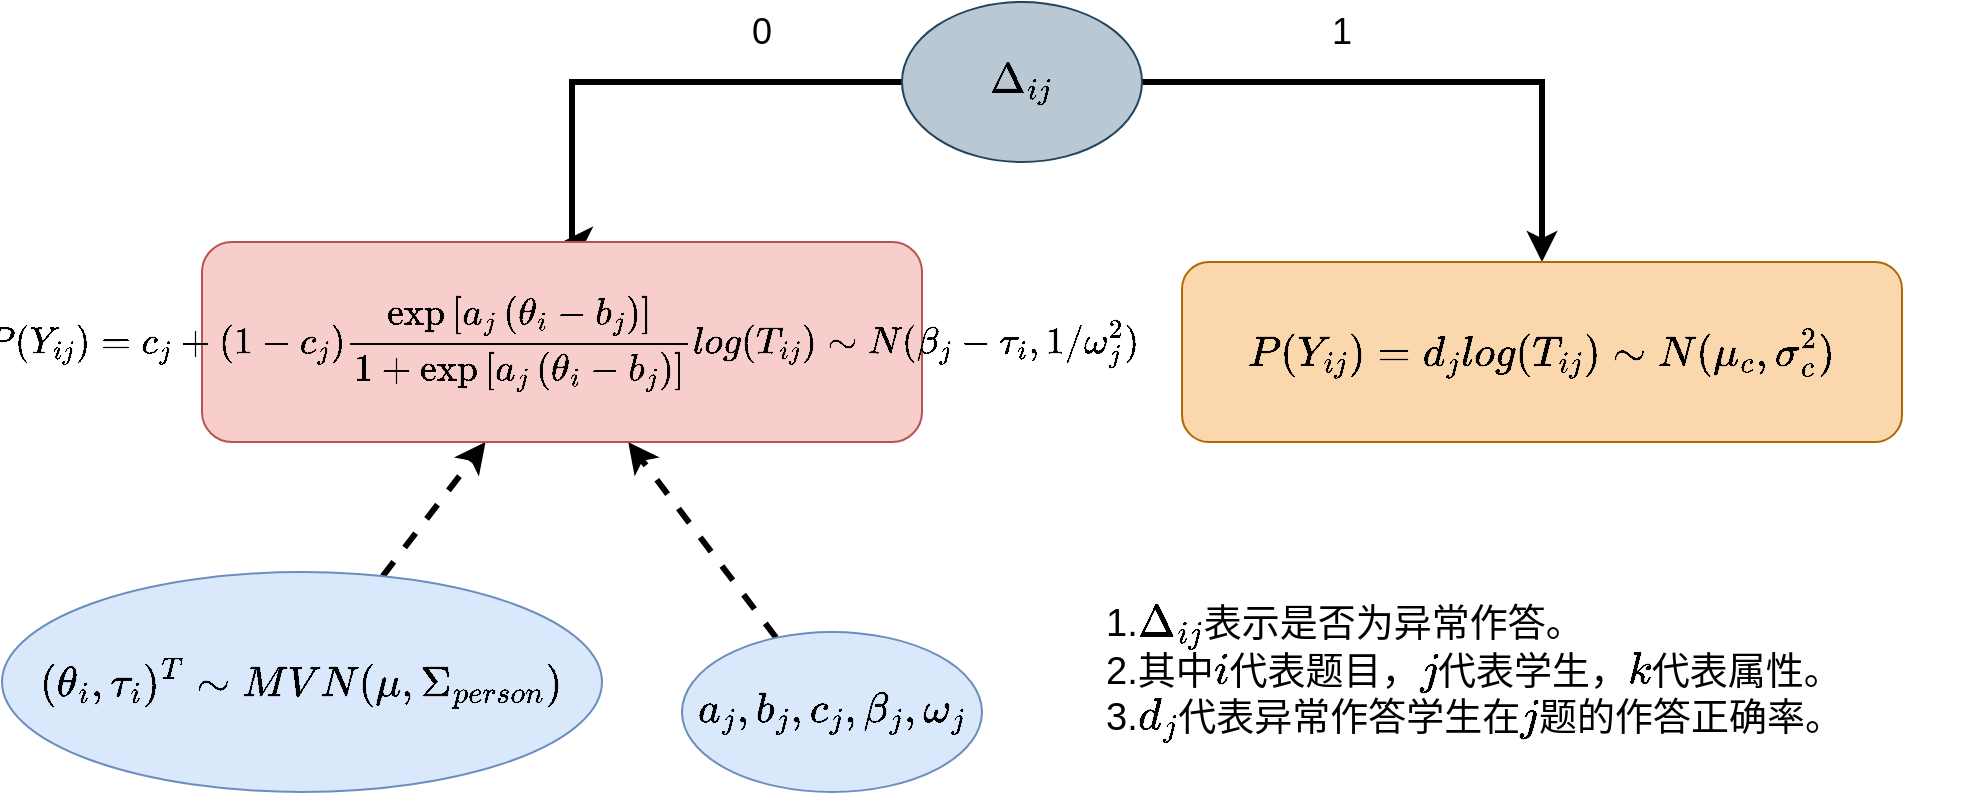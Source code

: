 <mxfile version="15.8.3" type="github" pages="5">
  <diagram id="LJy_pu7A4I2uJail81RI" name="two_stage">
    <mxGraphModel dx="1865" dy="547" grid="1" gridSize="10" guides="1" tooltips="1" connect="1" arrows="1" fold="1" page="1" pageScale="1" pageWidth="827" pageHeight="1169" math="1" shadow="0">
      <root>
        <mxCell id="8GwmJ0QFt16qu3Kt8CSN-0" />
        <mxCell id="8GwmJ0QFt16qu3Kt8CSN-1" parent="8GwmJ0QFt16qu3Kt8CSN-0" />
        <mxCell id="txwfmcT87UCatnFiz1Qt-0" value="" style="edgeStyle=orthogonalEdgeStyle;rounded=0;orthogonalLoop=1;jettySize=auto;html=1;entryX=0.5;entryY=0;entryDx=0;entryDy=0;fontSize=18;strokeWidth=3;" parent="8GwmJ0QFt16qu3Kt8CSN-1" source="txwfmcT87UCatnFiz1Qt-2" target="txwfmcT87UCatnFiz1Qt-11" edge="1">
          <mxGeometry relative="1" as="geometry">
            <mxPoint x="620" y="170" as="targetPoint" />
          </mxGeometry>
        </mxCell>
        <mxCell id="txwfmcT87UCatnFiz1Qt-1" style="edgeStyle=orthogonalEdgeStyle;rounded=0;orthogonalLoop=1;jettySize=auto;html=1;entryX=0.5;entryY=0;entryDx=0;entryDy=0;fontSize=18;strokeWidth=3;" parent="8GwmJ0QFt16qu3Kt8CSN-1" source="txwfmcT87UCatnFiz1Qt-2" target="txwfmcT87UCatnFiz1Qt-10" edge="1">
          <mxGeometry relative="1" as="geometry">
            <Array as="points">
              <mxPoint x="175" y="90" />
            </Array>
          </mxGeometry>
        </mxCell>
        <mxCell id="txwfmcT87UCatnFiz1Qt-2" value="$$\Delta_{ij}$$" style="ellipse;whiteSpace=wrap;html=1;fillColor=#bac8d3;strokeColor=#23445d;fontSize=18;" parent="8GwmJ0QFt16qu3Kt8CSN-1" vertex="1">
          <mxGeometry x="340" y="50" width="120" height="80" as="geometry" />
        </mxCell>
        <mxCell id="txwfmcT87UCatnFiz1Qt-3" style="rounded=0;orthogonalLoop=1;jettySize=auto;html=1;dashed=1;fontSize=18;strokeWidth=3;" parent="8GwmJ0QFt16qu3Kt8CSN-1" source="txwfmcT87UCatnFiz1Qt-4" target="txwfmcT87UCatnFiz1Qt-10" edge="1">
          <mxGeometry relative="1" as="geometry">
            <mxPoint x="143.211" y="397.807" as="targetPoint" />
          </mxGeometry>
        </mxCell>
        <mxCell id="txwfmcT87UCatnFiz1Qt-4" value="$$&lt;br&gt;(\theta_i,\tau_i)^T \sim MVN(\mu,\Sigma_{person})&lt;br style=&quot;font-size: 18px&quot;&gt;$$" style="ellipse;whiteSpace=wrap;html=1;fillColor=#dae8fc;strokeColor=#6c8ebf;fontSize=18;" parent="8GwmJ0QFt16qu3Kt8CSN-1" vertex="1">
          <mxGeometry x="-110" y="335" width="300" height="110" as="geometry" />
        </mxCell>
        <mxCell id="txwfmcT87UCatnFiz1Qt-5" style="edgeStyle=none;rounded=0;orthogonalLoop=1;jettySize=auto;html=1;dashed=1;entryX=0.592;entryY=1;entryDx=0;entryDy=0;entryPerimeter=0;fontSize=18;strokeWidth=3;" parent="8GwmJ0QFt16qu3Kt8CSN-1" source="txwfmcT87UCatnFiz1Qt-7" target="txwfmcT87UCatnFiz1Qt-10" edge="1">
          <mxGeometry relative="1" as="geometry">
            <mxPoint x="199.376" y="397.353" as="targetPoint" />
          </mxGeometry>
        </mxCell>
        <mxCell id="txwfmcT87UCatnFiz1Qt-7" value="$$a_j,b_j,c_j,\beta_j,\omega_j$$" style="ellipse;whiteSpace=wrap;html=1;fillColor=#dae8fc;strokeColor=#6c8ebf;fontSize=18;" parent="8GwmJ0QFt16qu3Kt8CSN-1" vertex="1">
          <mxGeometry x="230" y="365" width="150" height="80" as="geometry" />
        </mxCell>
        <mxCell id="txwfmcT87UCatnFiz1Qt-8" value="&lt;font style=&quot;font-size: 18px;&quot;&gt;1&lt;/font&gt;" style="text;html=1;strokeColor=none;fillColor=none;align=center;verticalAlign=middle;whiteSpace=wrap;rounded=0;strokeWidth=0;fontSize=18;" parent="8GwmJ0QFt16qu3Kt8CSN-1" vertex="1">
          <mxGeometry x="530" y="50" width="60" height="30" as="geometry" />
        </mxCell>
        <mxCell id="txwfmcT87UCatnFiz1Qt-9" value="&lt;font style=&quot;font-size: 18px;&quot;&gt;0&lt;/font&gt;" style="text;html=1;strokeColor=none;fillColor=none;align=center;verticalAlign=middle;whiteSpace=wrap;rounded=0;fontSize=18;" parent="8GwmJ0QFt16qu3Kt8CSN-1" vertex="1">
          <mxGeometry x="240" y="50" width="60" height="30" as="geometry" />
        </mxCell>
        <mxCell id="txwfmcT87UCatnFiz1Qt-10" value="$$P(Y_{ij})=c_{j}+\left(1-c_{j}\right) \frac{\exp \left[a_{j}\left(\theta_{i}-b_{j}\right)\right]}{1+\exp \left[a_{j}\left(\theta_{i}-b_{j}\right)\right]}&lt;br style=&quot;font-size: 16px;&quot;&gt;\\&lt;br style=&quot;font-size: 16px;&quot;&gt;log(T_{ij})\sim N(\beta_j-\tau_i,1/\omega_j^2)&lt;br style=&quot;font-size: 16px;&quot;&gt;$$" style="rounded=1;whiteSpace=wrap;html=1;fillColor=#f8cecc;strokeColor=#b85450;fontSize=16;" parent="8GwmJ0QFt16qu3Kt8CSN-1" vertex="1">
          <mxGeometry x="-10" y="170" width="360" height="100" as="geometry" />
        </mxCell>
        <mxCell id="txwfmcT87UCatnFiz1Qt-11" value="$$P(Y_{ij})=d_j&lt;br style=&quot;font-size: 18px&quot;&gt;\\&lt;br style=&quot;font-size: 18px&quot;&gt;log(T_{ij})\sim N(\mu_c,\sigma_c^2)&lt;br style=&quot;font-size: 18px&quot;&gt;$$" style="rounded=1;whiteSpace=wrap;html=1;fillColor=#fad7ac;strokeColor=#b46504;fontSize=18;" parent="8GwmJ0QFt16qu3Kt8CSN-1" vertex="1">
          <mxGeometry x="480" y="180" width="360" height="90" as="geometry" />
        </mxCell>
        <mxCell id="txwfmcT87UCatnFiz1Qt-12" value="1.\(\Delta_{ij}\)表示是否为异常作答。&lt;br style=&quot;font-size: 19px&quot;&gt;2.其中\(i\)代表题目，\(j\)代表学生，\(k\)代表属性。&lt;br&gt;&lt;font style=&quot;font-size: 19px&quot;&gt;3.\(d_j\)代表异常作答学生在\(j\)题的作答正确率。&lt;/font&gt;" style="text;html=1;align=left;verticalAlign=middle;resizable=0;points=[];autosize=1;strokeColor=none;fillColor=none;fontSize=19;" parent="8GwmJ0QFt16qu3Kt8CSN-1" vertex="1">
          <mxGeometry x="440" y="350" width="440" height="70" as="geometry" />
        </mxCell>
      </root>
    </mxGraphModel>
  </diagram>
  <diagram id="B8IyKvxjue6BVCUxql87" name="CDMs">
    <mxGraphModel dx="1422" dy="706" grid="1" gridSize="10" guides="1" tooltips="1" connect="1" arrows="1" fold="1" page="1" pageScale="1" pageWidth="827" pageHeight="1169" math="1" shadow="0">
      <root>
        <mxCell id="0" />
        <mxCell id="1" parent="0" />
        <mxCell id="0bdPtCRiRYGDzQt_RmV7-4" value="" style="edgeStyle=orthogonalEdgeStyle;rounded=0;orthogonalLoop=1;jettySize=auto;html=1;entryX=0.5;entryY=0;entryDx=0;entryDy=0;fontSize=18;strokeWidth=3;" parent="1" source="0bdPtCRiRYGDzQt_RmV7-2" target="0bdPtCRiRYGDzQt_RmV7-24" edge="1">
          <mxGeometry relative="1" as="geometry">
            <mxPoint x="620" y="170" as="targetPoint" />
          </mxGeometry>
        </mxCell>
        <mxCell id="0bdPtCRiRYGDzQt_RmV7-23" style="edgeStyle=orthogonalEdgeStyle;rounded=0;orthogonalLoop=1;jettySize=auto;html=1;entryX=0.5;entryY=0;entryDx=0;entryDy=0;fontSize=18;strokeWidth=3;" parent="1" source="0bdPtCRiRYGDzQt_RmV7-2" target="0bdPtCRiRYGDzQt_RmV7-17" edge="1">
          <mxGeometry relative="1" as="geometry" />
        </mxCell>
        <mxCell id="0bdPtCRiRYGDzQt_RmV7-2" value="$$\Delta_{ij}$$" style="ellipse;whiteSpace=wrap;html=1;fillColor=#bac8d3;strokeColor=#23445d;fontSize=18;" parent="1" vertex="1">
          <mxGeometry x="340" y="50" width="120" height="80" as="geometry" />
        </mxCell>
        <mxCell id="0bdPtCRiRYGDzQt_RmV7-10" style="rounded=0;orthogonalLoop=1;jettySize=auto;html=1;dashed=1;fontSize=18;strokeWidth=3;" parent="1" source="0bdPtCRiRYGDzQt_RmV7-8" target="0bdPtCRiRYGDzQt_RmV7-17" edge="1">
          <mxGeometry relative="1" as="geometry">
            <mxPoint x="143.211" y="397.807" as="targetPoint" />
          </mxGeometry>
        </mxCell>
        <mxCell id="0bdPtCRiRYGDzQt_RmV7-8" value="$$&lt;br style=&quot;font-size: 18px&quot;&gt;\alpha_{i},\tau_i&amp;nbsp;&lt;br style=&quot;font-size: 18px&quot;&gt;$$" style="ellipse;whiteSpace=wrap;html=1;fillColor=#dae8fc;strokeColor=#6c8ebf;fontSize=18;" parent="1" vertex="1">
          <mxGeometry x="40" y="350" width="150" height="80" as="geometry" />
        </mxCell>
        <mxCell id="0bdPtCRiRYGDzQt_RmV7-12" style="edgeStyle=none;rounded=0;orthogonalLoop=1;jettySize=auto;html=1;dashed=1;entryX=0.592;entryY=1;entryDx=0;entryDy=0;entryPerimeter=0;fontSize=18;strokeWidth=3;" parent="1" source="0bdPtCRiRYGDzQt_RmV7-11" target="0bdPtCRiRYGDzQt_RmV7-17" edge="1">
          <mxGeometry relative="1" as="geometry">
            <mxPoint x="199.376" y="397.353" as="targetPoint" />
          </mxGeometry>
        </mxCell>
        <mxCell id="0bdPtCRiRYGDzQt_RmV7-27" style="rounded=0;orthogonalLoop=1;jettySize=auto;html=1;exitX=1;exitY=0;exitDx=0;exitDy=0;entryX=0.363;entryY=1.002;entryDx=0;entryDy=0;entryPerimeter=0;fontSize=18;dashed=1;strokeWidth=3;" parent="1" source="0bdPtCRiRYGDzQt_RmV7-11" target="0bdPtCRiRYGDzQt_RmV7-24" edge="1">
          <mxGeometry relative="1" as="geometry" />
        </mxCell>
        <mxCell id="0bdPtCRiRYGDzQt_RmV7-11" value="$$\gamma_j,\beta_j,\omega_j,q_j$$" style="ellipse;whiteSpace=wrap;html=1;fillColor=#dae8fc;strokeColor=#6c8ebf;fontSize=18;" parent="1" vertex="1">
          <mxGeometry x="310" y="350" width="150" height="80" as="geometry" />
        </mxCell>
        <mxCell id="0bdPtCRiRYGDzQt_RmV7-13" value="&lt;font style=&quot;font-size: 18px;&quot;&gt;1&lt;/font&gt;" style="text;html=1;strokeColor=none;fillColor=none;align=center;verticalAlign=middle;whiteSpace=wrap;rounded=0;strokeWidth=0;fontSize=18;" parent="1" vertex="1">
          <mxGeometry x="530" y="60" width="60" height="30" as="geometry" />
        </mxCell>
        <mxCell id="0bdPtCRiRYGDzQt_RmV7-14" value="&lt;font style=&quot;font-size: 18px;&quot;&gt;0&lt;/font&gt;" style="text;html=1;strokeColor=none;fillColor=none;align=center;verticalAlign=middle;whiteSpace=wrap;rounded=0;fontSize=18;" parent="1" vertex="1">
          <mxGeometry x="230" y="60" width="60" height="30" as="geometry" />
        </mxCell>
        <mxCell id="0bdPtCRiRYGDzQt_RmV7-17" value="$$P(Y_{ij})=f(\alpha_{i1},...,\alpha_{ik},q_j&lt;br style=&quot;font-size: 18px&quot;&gt;,\gamma_j)&lt;br style=&quot;font-size: 18px&quot;&gt;\\&lt;br style=&quot;font-size: 18px&quot;&gt;log(T_{ij})\sim N(\beta_j-\tau_i,1/\omega_j^2)&lt;br style=&quot;font-size: 18px&quot;&gt;$$" style="rounded=1;whiteSpace=wrap;html=1;fillColor=#f8cecc;strokeColor=#b85450;fontSize=18;" parent="1" vertex="1">
          <mxGeometry x="30" y="180" width="300" height="90" as="geometry" />
        </mxCell>
        <mxCell id="0bdPtCRiRYGDzQt_RmV7-24" value="$$P(Y_{ij})=f(\alpha_{i1}=0,...,\alpha_{ik}=0&lt;br style=&quot;font-size: 18px&quot;&gt;,\gamma_j)&lt;br style=&quot;font-size: 18px&quot;&gt;\\&lt;br style=&quot;font-size: 18px&quot;&gt;log(T_{ij})\sim N(\mu_c,\sigma_c^2)&lt;br style=&quot;font-size: 18px&quot;&gt;$$" style="rounded=1;whiteSpace=wrap;html=1;fillColor=#fad7ac;strokeColor=#b46504;fontSize=18;" parent="1" vertex="1">
          <mxGeometry x="480" y="180" width="360" height="90" as="geometry" />
        </mxCell>
        <mxCell id="0bdPtCRiRYGDzQt_RmV7-29" value="1.\(\Delta_{ij}\)表示是否为异常作答。&lt;br style=&quot;font-size: 19px&quot;&gt;2.其中\(i\)代表题目，\(j\)代表学生，\(k\)代&lt;br style=&quot;font-size: 19px&quot;&gt;&amp;nbsp; &amp;nbsp;表属性,\(\gamma\)代表作答精度模型题目参数。&lt;br style=&quot;font-size: 19px&quot;&gt;3.\(f(·)\)可以视为任何一个认知诊断模型。&lt;br style=&quot;font-size: 19px&quot;&gt;&lt;div style=&quot;font-size: 19px&quot;&gt;&lt;span style=&quot;font-size: 19px&quot;&gt;4.异常作答学生的作答正确率与&lt;/span&gt;&lt;span style=&quot;font-size: 19px&quot;&gt;完全没有&lt;/span&gt;&lt;/div&gt;&lt;div style=&quot;font-size: 19px&quot;&gt;&lt;span style=&quot;font-size: 19px&quot;&gt;&amp;nbsp; &amp;nbsp;掌握任何属性的学生作答正确概率相同。&lt;/span&gt;&lt;/div&gt;" style="text;html=1;align=left;verticalAlign=middle;resizable=0;points=[];autosize=1;strokeColor=none;fillColor=none;fontSize=19;" parent="1" vertex="1">
          <mxGeometry x="530" y="320" width="430" height="140" as="geometry" />
        </mxCell>
      </root>
    </mxGraphModel>
  </diagram>
  <diagram id="FWkf_x42vwr2ZumTKuEZ" name="GMCDM">
    <mxGraphModel dx="2249" dy="706" grid="1" gridSize="10" guides="1" tooltips="1" connect="1" arrows="1" fold="1" page="1" pageScale="1" pageWidth="827" pageHeight="1169" math="1" shadow="0">
      <root>
        <mxCell id="JP-xn_oP1ovshD3rxm0G-0" />
        <mxCell id="JP-xn_oP1ovshD3rxm0G-1" parent="JP-xn_oP1ovshD3rxm0G-0" />
        <mxCell id="nQ0N6PzQBZnuPzoT9NxU-0" value="" style="edgeStyle=orthogonalEdgeStyle;rounded=0;orthogonalLoop=1;jettySize=auto;html=1;fontSize=18;strokeWidth=3;" parent="JP-xn_oP1ovshD3rxm0G-1" source="nQ0N6PzQBZnuPzoT9NxU-2" target="nQ0N6PzQBZnuPzoT9NxU-10" edge="1">
          <mxGeometry relative="1" as="geometry">
            <mxPoint x="620" y="170" as="targetPoint" />
            <Array as="points">
              <mxPoint x="210" y="90" />
            </Array>
          </mxGeometry>
        </mxCell>
        <mxCell id="nQ0N6PzQBZnuPzoT9NxU-1" style="edgeStyle=orthogonalEdgeStyle;rounded=0;orthogonalLoop=1;jettySize=auto;html=1;fontSize=18;strokeWidth=3;" parent="JP-xn_oP1ovshD3rxm0G-1" source="nQ0N6PzQBZnuPzoT9NxU-2" target="nQ0N6PzQBZnuPzoT9NxU-13" edge="1">
          <mxGeometry relative="1" as="geometry">
            <mxPoint x="180" y="200" as="targetPoint" />
          </mxGeometry>
        </mxCell>
        <mxCell id="nQ0N6PzQBZnuPzoT9NxU-2" value="&lt;span style=&quot;font-size: 19px&quot;&gt;\(\phi_j\)&lt;/span&gt;" style="ellipse;whiteSpace=wrap;html=1;fillColor=#bac8d3;strokeColor=#23445d;fontSize=18;" parent="JP-xn_oP1ovshD3rxm0G-1" vertex="1">
          <mxGeometry x="340" y="50" width="120" height="80" as="geometry" />
        </mxCell>
        <mxCell id="nQ0N6PzQBZnuPzoT9NxU-3" style="rounded=0;orthogonalLoop=1;jettySize=auto;html=1;dashed=1;fontSize=18;strokeWidth=3;" parent="JP-xn_oP1ovshD3rxm0G-1" source="nQ0N6PzQBZnuPzoT9NxU-4" target="nQ0N6PzQBZnuPzoT9NxU-10" edge="1">
          <mxGeometry relative="1" as="geometry">
            <mxPoint x="143.211" y="397.807" as="targetPoint" />
          </mxGeometry>
        </mxCell>
        <mxCell id="nQ0N6PzQBZnuPzoT9NxU-4" value="$$&lt;br style=&quot;font-size: 15px&quot;&gt;\begin{pmatrix}\theta_i \\ \tau_i \end{pmatrix}\sim MVN(\mu_{person},\Sigma_{person})&lt;br&gt;\\&lt;br&gt;logit(\alpha_{ik})=\lambda_{0k}+lambda_k \theta_i&lt;br style=&quot;font-size: 15px&quot;&gt;$$" style="ellipse;whiteSpace=wrap;html=1;fillColor=#dae8fc;strokeColor=#6c8ebf;fontSize=15;" parent="JP-xn_oP1ovshD3rxm0G-1" vertex="1">
          <mxGeometry x="-40" y="560" width="270" height="130" as="geometry" />
        </mxCell>
        <mxCell id="nQ0N6PzQBZnuPzoT9NxU-5" style="edgeStyle=none;rounded=0;orthogonalLoop=1;jettySize=auto;html=1;dashed=1;entryX=0.592;entryY=1;entryDx=0;entryDy=0;entryPerimeter=0;fontSize=18;strokeWidth=3;exitX=0.5;exitY=0;exitDx=0;exitDy=0;" parent="JP-xn_oP1ovshD3rxm0G-1" source="nQ0N6PzQBZnuPzoT9NxU-7" target="nQ0N6PzQBZnuPzoT9NxU-10" edge="1">
          <mxGeometry relative="1" as="geometry">
            <mxPoint x="199.376" y="397.353" as="targetPoint" />
          </mxGeometry>
        </mxCell>
        <mxCell id="nQ0N6PzQBZnuPzoT9NxU-7" value="$$(\xi_j,\delta_j,\beta_j) \sim MVN(\mu_{item},\Sigma_{item})&lt;br&gt;\\&lt;br&gt;q_j$$" style="ellipse;whiteSpace=wrap;html=1;fillColor=#dae8fc;strokeColor=#6c8ebf;fontSize=18;align=center;verticalAlign=bottom;" parent="JP-xn_oP1ovshD3rxm0G-1" vertex="1">
          <mxGeometry x="261.5" y="565" width="305" height="120" as="geometry" />
        </mxCell>
        <mxCell id="nQ0N6PzQBZnuPzoT9NxU-8" value="&lt;font style=&quot;font-size: 18px;&quot;&gt;1&lt;/font&gt;" style="text;html=1;strokeColor=none;fillColor=none;align=center;verticalAlign=middle;whiteSpace=wrap;rounded=0;strokeWidth=0;fontSize=18;" parent="JP-xn_oP1ovshD3rxm0G-1" vertex="1">
          <mxGeometry x="550" y="50" width="60" height="30" as="geometry" />
        </mxCell>
        <mxCell id="nQ0N6PzQBZnuPzoT9NxU-9" value="&lt;font style=&quot;font-size: 18px;&quot;&gt;0&lt;/font&gt;" style="text;html=1;strokeColor=none;fillColor=none;align=center;verticalAlign=middle;whiteSpace=wrap;rounded=0;fontSize=18;" parent="JP-xn_oP1ovshD3rxm0G-1" vertex="1">
          <mxGeometry x="384" y="230" width="60" height="30" as="geometry" />
        </mxCell>
        <mxCell id="nQ0N6PzQBZnuPzoT9NxU-10" value="$$P(Y_{ij})=f(\alpha_{i1},...,\alpha_{ik}&lt;br style=&quot;font-size: 18px&quot;&gt;,q_j,\xi_j,\delta_j)&lt;br style=&quot;font-size: 18px&quot;&gt;\\&lt;br style=&quot;font-size: 18px&quot;&gt;log(T_{ij})\sim N(\beta_j-\tau_i,1/\omega_j^2)&lt;br style=&quot;font-size: 18px&quot;&gt;$$" style="rounded=1;whiteSpace=wrap;html=1;fillColor=#f8cecc;strokeColor=#b85450;fontSize=18;" parent="JP-xn_oP1ovshD3rxm0G-1" vertex="1">
          <mxGeometry x="60" y="380" width="320" height="120" as="geometry" />
        </mxCell>
        <mxCell id="nQ0N6PzQBZnuPzoT9NxU-11" value="$$P(Y_{ij})=d_j&lt;br style=&quot;font-size: 18px&quot;&gt;\\&lt;br style=&quot;font-size: 18px&quot;&gt;log(T_{ij})\sim N(\mu_c,\sigma_c^2)&lt;br style=&quot;font-size: 18px&quot;&gt;$$" style="rounded=1;whiteSpace=wrap;html=1;fillColor=#fad7ac;strokeColor=#b46504;fontSize=18;" parent="JP-xn_oP1ovshD3rxm0G-1" vertex="1">
          <mxGeometry x="460" y="380" width="360" height="120" as="geometry" />
        </mxCell>
        <mxCell id="nQ0N6PzQBZnuPzoT9NxU-12" value="1.\(\Delta_{ij}\)表示是否为异常作答。\(\phi_j\)代表题目妥协状态。&lt;br style=&quot;font-size: 19px;&quot;&gt;2.其中\(i\)代表题目，\(j\)代表学生，\(k\)代表属性。&lt;br style=&quot;font-size: 19px;&quot;&gt;3.\(f(·)\)为重参数DINA模型。&lt;br style=&quot;font-size: 19px;&quot;&gt;&lt;div style=&quot;font-size: 19px;&quot;&gt;&lt;span style=&quot;font-size: 19px;&quot;&gt;4.\(d_j\)代表异常作答学生在\(j\)题的作答正确率。&lt;br style=&quot;font-size: 19px;&quot;&gt;&lt;/span&gt;&lt;/div&gt;" style="text;html=1;align=left;verticalAlign=middle;resizable=0;points=[];autosize=1;strokeColor=none;fillColor=none;fontSize=19;" parent="JP-xn_oP1ovshD3rxm0G-1" vertex="1">
          <mxGeometry x="590" y="530" width="570" height="100" as="geometry" />
        </mxCell>
        <mxCell id="nQ0N6PzQBZnuPzoT9NxU-14" style="edgeStyle=orthogonalEdgeStyle;rounded=0;orthogonalLoop=1;jettySize=auto;html=1;fontSize=19;entryX=0.75;entryY=0;entryDx=0;entryDy=0;strokeWidth=3;" parent="JP-xn_oP1ovshD3rxm0G-1" source="nQ0N6PzQBZnuPzoT9NxU-13" target="nQ0N6PzQBZnuPzoT9NxU-10" edge="1">
          <mxGeometry relative="1" as="geometry" />
        </mxCell>
        <mxCell id="nQ0N6PzQBZnuPzoT9NxU-15" style="edgeStyle=none;rounded=0;orthogonalLoop=1;jettySize=auto;html=1;fontSize=19;strokeWidth=3;" parent="JP-xn_oP1ovshD3rxm0G-1" source="nQ0N6PzQBZnuPzoT9NxU-13" target="nQ0N6PzQBZnuPzoT9NxU-11" edge="1">
          <mxGeometry relative="1" as="geometry">
            <mxPoint x="670" y="370" as="targetPoint" />
          </mxGeometry>
        </mxCell>
        <mxCell id="nQ0N6PzQBZnuPzoT9NxU-13" value="&lt;span style=&quot;font-size: 18px&quot;&gt;$$\Delta_{ij}$$&lt;/span&gt;" style="ellipse;whiteSpace=wrap;html=1;fontSize=19;align=center;fillColor=#bac8d3;strokeColor=#23445d;" parent="JP-xn_oP1ovshD3rxm0G-1" vertex="1">
          <mxGeometry x="580" y="220" width="120" height="80" as="geometry" />
        </mxCell>
        <mxCell id="nQ0N6PzQBZnuPzoT9NxU-18" value="&lt;font style=&quot;font-size: 18px;&quot;&gt;1&lt;/font&gt;" style="text;html=1;strokeColor=none;fillColor=none;align=center;verticalAlign=middle;whiteSpace=wrap;rounded=0;strokeWidth=0;fontSize=18;" parent="JP-xn_oP1ovshD3rxm0G-1" vertex="1">
          <mxGeometry x="600" y="320" width="60" height="30" as="geometry" />
        </mxCell>
        <mxCell id="nQ0N6PzQBZnuPzoT9NxU-20" value="&lt;font style=&quot;font-size: 18px;&quot;&gt;0&lt;/font&gt;" style="text;html=1;strokeColor=none;fillColor=none;align=center;verticalAlign=middle;whiteSpace=wrap;rounded=0;fontSize=18;" parent="JP-xn_oP1ovshD3rxm0G-1" vertex="1">
          <mxGeometry x="260" y="50" width="60" height="30" as="geometry" />
        </mxCell>
      </root>
    </mxGraphModel>
  </diagram>
  <diagram id="tQV3lz9dfutiKNVHAWYW" name="MMCDM">
    <mxGraphModel dx="1221" dy="578" grid="1" gridSize="10" guides="1" tooltips="1" connect="1" arrows="1" fold="1" page="1" pageScale="1" pageWidth="827" pageHeight="1169" math="1" shadow="0">
      <root>
        <mxCell id="SVkEslSBeD9RFSSFJrJI-0" />
        <mxCell id="SVkEslSBeD9RFSSFJrJI-1" parent="SVkEslSBeD9RFSSFJrJI-0" />
        <mxCell id="st3x6KQMPUKwyE40HJVv-1" style="rounded=0;orthogonalLoop=1;jettySize=auto;html=1;strokeWidth=3;edgeStyle=orthogonalEdgeStyle;fontStyle=1" parent="SVkEslSBeD9RFSSFJrJI-1" source="_eyZCndIuBNLTlNZf0W5-2" target="st3x6KQMPUKwyE40HJVv-0" edge="1">
          <mxGeometry relative="1" as="geometry" />
        </mxCell>
        <mxCell id="st3x6KQMPUKwyE40HJVv-3" style="edgeStyle=orthogonalEdgeStyle;rounded=0;orthogonalLoop=1;jettySize=auto;html=1;strokeWidth=3;fontStyle=1;entryX=0.5;entryY=0;entryDx=0;entryDy=0;" parent="SVkEslSBeD9RFSSFJrJI-1" source="_eyZCndIuBNLTlNZf0W5-2" target="st3x6KQMPUKwyE40HJVv-12" edge="1">
          <mxGeometry relative="1" as="geometry">
            <mxPoint x="940" y="150" as="targetPoint" />
          </mxGeometry>
        </mxCell>
        <mxCell id="_eyZCndIuBNLTlNZf0W5-2" value="&lt;span style=&quot;font-size: 19px&quot;&gt;\(\phi_j\)&lt;/span&gt;" style="ellipse;whiteSpace=wrap;html=1;fillColor=#bac8d3;strokeColor=#23445d;fontSize=18;fontStyle=1" parent="SVkEslSBeD9RFSSFJrJI-1" vertex="1">
          <mxGeometry x="534" y="50" width="120" height="80" as="geometry" />
        </mxCell>
        <mxCell id="l9nHGYAoljYETAKfmN97-19" style="edgeStyle=none;rounded=0;orthogonalLoop=1;jettySize=auto;html=1;entryX=0.368;entryY=1.026;entryDx=0;entryDy=0;entryPerimeter=0;fontSize=18;fontColor=#000000;strokeWidth=3;dashed=1;fontStyle=1" parent="SVkEslSBeD9RFSSFJrJI-1" source="_eyZCndIuBNLTlNZf0W5-4" target="l9nHGYAoljYETAKfmN97-5" edge="1">
          <mxGeometry relative="1" as="geometry" />
        </mxCell>
        <mxCell id="_eyZCndIuBNLTlNZf0W5-4" value="$$&lt;br style=&quot;font-size: 15px&quot;&gt;\begin{pmatrix}\theta_i \\ \tau_i \end{pmatrix}\sim MVN(\mu_{person},\Sigma_{person})&lt;br&gt;\\&lt;br&gt;logit(\alpha_{ik})=\lambda_{0k}+\lambda_k \theta_i&lt;br style=&quot;font-size: 15px&quot;&gt;$$" style="ellipse;whiteSpace=wrap;html=1;fillColor=#dae8fc;strokeColor=#6c8ebf;fontSize=15;fontStyle=1" parent="SVkEslSBeD9RFSSFJrJI-1" vertex="1">
          <mxGeometry x="134" y="830" width="280" height="130" as="geometry" />
        </mxCell>
        <mxCell id="l9nHGYAoljYETAKfmN97-20" style="edgeStyle=none;rounded=0;orthogonalLoop=1;jettySize=auto;html=1;dashed=1;fontSize=18;fontColor=#000000;strokeWidth=3;fontStyle=1" parent="SVkEslSBeD9RFSSFJrJI-1" source="_eyZCndIuBNLTlNZf0W5-6" target="l9nHGYAoljYETAKfmN97-22" edge="1">
          <mxGeometry relative="1" as="geometry">
            <mxPoint x="740" y="750" as="targetPoint" />
          </mxGeometry>
        </mxCell>
        <mxCell id="l9nHGYAoljYETAKfmN97-21" style="edgeStyle=none;rounded=0;orthogonalLoop=1;jettySize=auto;html=1;entryX=1;entryY=1;entryDx=0;entryDy=0;dashed=1;fontSize=18;fontColor=#000000;strokeWidth=3;fontStyle=1" parent="SVkEslSBeD9RFSSFJrJI-1" source="_eyZCndIuBNLTlNZf0W5-6" target="l9nHGYAoljYETAKfmN97-5" edge="1">
          <mxGeometry relative="1" as="geometry" />
        </mxCell>
        <mxCell id="_eyZCndIuBNLTlNZf0W5-6" value="$$(\xi_j,\delta_j,\beta_j) \sim MVN(\mu_{person&lt;br style=&quot;font-size: 17px&quot;&gt;},\Sigma_{item}),&lt;br style=&quot;font-size: 17px&quot;&gt;\\&lt;br style=&quot;font-size: 17px&quot;&gt;Q&lt;br&gt;$$" style="ellipse;whiteSpace=wrap;html=1;fillColor=#dae8fc;strokeColor=#6c8ebf;fontSize=17;align=center;verticalAlign=middle;fontStyle=1" parent="SVkEslSBeD9RFSSFJrJI-1" vertex="1">
          <mxGeometry x="460" y="850" width="318.5" height="132.5" as="geometry" />
        </mxCell>
        <mxCell id="_eyZCndIuBNLTlNZf0W5-7" value="&lt;font style=&quot;font-size: 18px;&quot;&gt;1&lt;/font&gt;" style="text;html=1;strokeColor=none;fillColor=none;align=center;verticalAlign=middle;whiteSpace=wrap;rounded=0;strokeWidth=0;fontSize=18;fontStyle=1" parent="SVkEslSBeD9RFSSFJrJI-1" vertex="1">
          <mxGeometry x="737.5" y="50" width="60" height="30" as="geometry" />
        </mxCell>
        <mxCell id="_eyZCndIuBNLTlNZf0W5-8" value="&lt;font style=&quot;font-size: 18px;&quot;&gt;0&lt;/font&gt;" style="text;html=1;strokeColor=none;fillColor=none;align=center;verticalAlign=middle;whiteSpace=wrap;rounded=0;fontSize=18;fontStyle=1" parent="SVkEslSBeD9RFSSFJrJI-1" vertex="1">
          <mxGeometry x="370" y="50" width="60" height="30" as="geometry" />
        </mxCell>
        <mxCell id="_eyZCndIuBNLTlNZf0W5-11" value="1.\(\Delta_{ij}\)表示是否快速猜测。\(\phi_j\)代表题目状态（是否泄露）。&lt;br style=&quot;font-size: 18px&quot;&gt;2.其中\(i\)代表题目，\(j\)代表学生，\(k\)代表属性。&lt;br style=&quot;font-size: 18px&quot;&gt;3.RA模型为重参数DINA模型。&lt;br style=&quot;font-size: 18px&quot;&gt;&lt;div style=&quot;font-size: 18px&quot;&gt;&lt;span style=&quot;font-size: 18px&quot;&gt;4.\(d_{j_g}\)、\(d_{j_c}\)分别&lt;/span&gt;&lt;span style=&quot;font-size: 18px&quot;&gt;代表快速猜测&lt;/span&gt;&lt;span style=&quot;font-size: 18px&quot;&gt;与题目预知在第\(j\)题上的正确率&lt;/span&gt;&lt;/div&gt;5.\(d_{j_g}\)和DINA模型中的猜测参数在数值上相等。&lt;br style=&quot;font-size: 18px&quot;&gt;&lt;div style=&quot;font-size: 18px&quot;&gt;&lt;span style=&quot;font-size: 18px&quot;&gt;6.\(\kappa_i\)代表学生\(i\)对于已泄露题目的知晓程度。&lt;/span&gt;&lt;/div&gt;&lt;div style=&quot;font-size: 18px&quot;&gt;&lt;br&gt;&lt;/div&gt;" style="text;html=1;align=left;verticalAlign=middle;resizable=0;points=[];autosize=1;strokeColor=none;fillColor=none;fontSize=18;fontStyle=1" parent="SVkEslSBeD9RFSSFJrJI-1" vertex="1">
          <mxGeometry x="900" y="770" width="620" height="160" as="geometry" />
        </mxCell>
        <mxCell id="1qLhiHOZXWEvyHyyPdub-1" style="edgeStyle=orthogonalEdgeStyle;rounded=0;orthogonalLoop=1;jettySize=auto;html=1;strokeWidth=3;entryX=0.5;entryY=0;entryDx=0;entryDy=0;" edge="1" parent="SVkEslSBeD9RFSSFJrJI-1" source="_eyZCndIuBNLTlNZf0W5-14" target="l9nHGYAoljYETAKfmN97-10">
          <mxGeometry relative="1" as="geometry" />
        </mxCell>
        <mxCell id="1qLhiHOZXWEvyHyyPdub-2" style="edgeStyle=orthogonalEdgeStyle;rounded=0;orthogonalLoop=1;jettySize=auto;html=1;strokeWidth=3;" edge="1" parent="SVkEslSBeD9RFSSFJrJI-1" source="_eyZCndIuBNLTlNZf0W5-14" target="l9nHGYAoljYETAKfmN97-11">
          <mxGeometry relative="1" as="geometry" />
        </mxCell>
        <mxCell id="_eyZCndIuBNLTlNZf0W5-14" value="&lt;span style=&quot;font-size: 18px&quot;&gt;$$\Delta_{ij}$$&lt;/span&gt;" style="ellipse;whiteSpace=wrap;html=1;fontSize=19;align=center;fillColor=#bac8d3;strokeColor=#23445d;fontStyle=1" parent="SVkEslSBeD9RFSSFJrJI-1" vertex="1">
          <mxGeometry x="740" y="255" width="120" height="80" as="geometry" />
        </mxCell>
        <mxCell id="st3x6KQMPUKwyE40HJVv-2" style="rounded=0;orthogonalLoop=1;jettySize=auto;html=1;strokeWidth=3;entryX=0.437;entryY=-0.013;entryDx=0;entryDy=0;entryPerimeter=0;fillColor=#ffcc99;strokeColor=#36393d;edgeStyle=orthogonalEdgeStyle;fontStyle=1" parent="SVkEslSBeD9RFSSFJrJI-1" source="st3x6KQMPUKwyE40HJVv-0" target="l9nHGYAoljYETAKfmN97-6" edge="1">
          <mxGeometry relative="1" as="geometry">
            <mxPoint x="164" y="340" as="targetPoint" />
          </mxGeometry>
        </mxCell>
        <mxCell id="st3x6KQMPUKwyE40HJVv-29" style="edgeStyle=orthogonalEdgeStyle;rounded=0;orthogonalLoop=1;jettySize=auto;html=1;fontSize=25;strokeColor=#000000;strokeWidth=3;entryX=0.5;entryY=0;entryDx=0;entryDy=0;fontStyle=1" parent="SVkEslSBeD9RFSSFJrJI-1" source="st3x6KQMPUKwyE40HJVv-0" target="l9nHGYAoljYETAKfmN97-8" edge="1">
          <mxGeometry relative="1" as="geometry">
            <mxPoint x="422.5" y="360" as="targetPoint" />
          </mxGeometry>
        </mxCell>
        <mxCell id="st3x6KQMPUKwyE40HJVv-0" value="&lt;span style=&quot;font-size: 18px&quot;&gt;$$\Delta_{ij}$$&lt;/span&gt;" style="ellipse;whiteSpace=wrap;html=1;fontSize=19;align=center;fillColor=#bac8d3;strokeColor=#23445d;fontStyle=1" parent="SVkEslSBeD9RFSSFJrJI-1" vertex="1">
          <mxGeometry x="210" y="215" width="120" height="80" as="geometry" />
        </mxCell>
        <mxCell id="st3x6KQMPUKwyE40HJVv-8" value="&lt;font style=&quot;font-size: 18px;&quot;&gt;0&lt;/font&gt;" style="text;html=1;strokeColor=none;fillColor=none;align=center;verticalAlign=middle;whiteSpace=wrap;rounded=0;fontSize=18;fontColor=#1A1A1A;fontStyle=1" parent="SVkEslSBeD9RFSSFJrJI-1" vertex="1">
          <mxGeometry x="827" y="150" width="60" height="30" as="geometry" />
        </mxCell>
        <mxCell id="st3x6KQMPUKwyE40HJVv-9" value="&lt;font style=&quot;font-size: 18px;&quot;&gt;0&lt;/font&gt;" style="text;html=1;strokeColor=none;fillColor=none;align=center;verticalAlign=middle;whiteSpace=wrap;rounded=0;fontSize=18;fontStyle=1" parent="SVkEslSBeD9RFSSFJrJI-1" vertex="1">
          <mxGeometry x="130" y="230" width="60" height="30" as="geometry" />
        </mxCell>
        <mxCell id="st3x6KQMPUKwyE40HJVv-10" value="&lt;font style=&quot;font-size: 18px&quot;&gt;1&lt;/font&gt;" style="text;html=1;strokeColor=none;fillColor=none;align=center;verticalAlign=middle;whiteSpace=wrap;rounded=0;fontSize=18;fontStyle=1" parent="SVkEslSBeD9RFSSFJrJI-1" vertex="1">
          <mxGeometry x="350" y="229" width="60" height="30" as="geometry" />
        </mxCell>
        <mxCell id="1qLhiHOZXWEvyHyyPdub-0" style="edgeStyle=orthogonalEdgeStyle;rounded=0;orthogonalLoop=1;jettySize=auto;html=1;strokeWidth=3;" edge="1" parent="SVkEslSBeD9RFSSFJrJI-1" source="st3x6KQMPUKwyE40HJVv-12" target="_eyZCndIuBNLTlNZf0W5-14">
          <mxGeometry relative="1" as="geometry" />
        </mxCell>
        <mxCell id="1qLhiHOZXWEvyHyyPdub-3" style="edgeStyle=orthogonalEdgeStyle;rounded=0;orthogonalLoop=1;jettySize=auto;html=1;strokeWidth=3;entryX=0.5;entryY=0;entryDx=0;entryDy=0;" edge="1" parent="SVkEslSBeD9RFSSFJrJI-1" source="st3x6KQMPUKwyE40HJVv-12" target="l9nHGYAoljYETAKfmN97-9">
          <mxGeometry relative="1" as="geometry" />
        </mxCell>
        <mxCell id="st3x6KQMPUKwyE40HJVv-12" value="&lt;font color=&quot;#000000&quot; style=&quot;font-size: 16px&quot;&gt;$$\kappa_{ij} \sim B(\upsilon_i)$$&lt;br style=&quot;font-size: 16px&quot;&gt;&lt;/font&gt;" style="ellipse;whiteSpace=wrap;html=1;fillColor=#bac8d3;strokeColor=#23445d;fontSize=16;align=center;verticalAlign=top;fontStyle=1" parent="SVkEslSBeD9RFSSFJrJI-1" vertex="1">
          <mxGeometry x="920" y="155" width="120" height="60" as="geometry" />
        </mxCell>
        <mxCell id="st3x6KQMPUKwyE40HJVv-17" value="1" style="text;html=1;strokeColor=none;fillColor=none;align=center;verticalAlign=middle;whiteSpace=wrap;rounded=0;strokeWidth=0;fontSize=18;fontStyle=1;fontColor=#1A1A1A;" parent="SVkEslSBeD9RFSSFJrJI-1" vertex="1">
          <mxGeometry x="870" y="265" width="60" height="30" as="geometry" />
        </mxCell>
        <mxCell id="st3x6KQMPUKwyE40HJVv-19" style="rounded=0;orthogonalLoop=1;jettySize=auto;html=1;strokeColor=#000000;strokeWidth=3;fontStyle=1;dashed=1;" parent="SVkEslSBeD9RFSSFJrJI-1" source="st3x6KQMPUKwyE40HJVv-18" target="st3x6KQMPUKwyE40HJVv-12" edge="1">
          <mxGeometry relative="1" as="geometry" />
        </mxCell>
        <mxCell id="st3x6KQMPUKwyE40HJVv-18" value="$$\upsilon_i&amp;nbsp;&lt;br style=&quot;font-size: 18px;&quot;&gt;$$" style="ellipse;whiteSpace=wrap;html=1;fillColor=#dae8fc;strokeColor=#6c8ebf;fontSize=18;fontStyle=1" parent="SVkEslSBeD9RFSSFJrJI-1" vertex="1">
          <mxGeometry x="1040" y="80" width="80" height="50" as="geometry" />
        </mxCell>
        <mxCell id="st3x6KQMPUKwyE40HJVv-20" value="0" style="text;html=1;strokeColor=#FFFFFF;fillColor=none;align=center;verticalAlign=middle;whiteSpace=wrap;rounded=0;strokeWidth=0;fontSize=18;fontStyle=1;fontColor=#1A1A1A;" parent="SVkEslSBeD9RFSSFJrJI-1" vertex="1">
          <mxGeometry x="654" y="260" width="60" height="30" as="geometry" />
        </mxCell>
        <mxCell id="l9nHGYAoljYETAKfmN97-0" style="edgeStyle=orthogonalEdgeStyle;rounded=0;orthogonalLoop=1;jettySize=auto;html=1;exitX=0.5;exitY=1;exitDx=0;exitDy=0;fontSize=18;fontColor=#000000;fontStyle=1" parent="SVkEslSBeD9RFSSFJrJI-1" edge="1">
          <mxGeometry relative="1" as="geometry">
            <mxPoint x="837.5" y="380" as="sourcePoint" />
            <mxPoint x="837.5" y="380" as="targetPoint" />
          </mxGeometry>
        </mxCell>
        <mxCell id="l9nHGYAoljYETAKfmN97-5" value="$$logit(Y_{ij})= \xi_j+\delta_j \eta_{ij}\\&lt;br&gt;\eta_{ij} = \prod_{k=1}^K  \alpha_{jk}^{q_{ik}}&lt;br style=&quot;font-size: 18px&quot;&gt;\\&lt;br style=&quot;font-size: 18px&quot;&gt;log(T_{ij})\sim N(\beta_j-\tau_i,1/\omega_j^2)&lt;br style=&quot;font-size: 18px&quot;&gt;$$" style="rounded=1;whiteSpace=wrap;html=1;fillColor=#ffe6cc;strokeColor=#d79b00;fontSize=18;fontStyle=1" parent="SVkEslSBeD9RFSSFJrJI-1" vertex="1">
          <mxGeometry x="160" y="585" width="320" height="150" as="geometry" />
        </mxCell>
        <mxCell id="l9nHGYAoljYETAKfmN97-14" style="rounded=0;orthogonalLoop=1;jettySize=auto;html=1;fontSize=18;fontColor=#000000;strokeWidth=3;fontStyle=1" parent="SVkEslSBeD9RFSSFJrJI-1" source="l9nHGYAoljYETAKfmN97-6" target="l9nHGYAoljYETAKfmN97-5" edge="1">
          <mxGeometry relative="1" as="geometry" />
        </mxCell>
        <mxCell id="l9nHGYAoljYETAKfmN97-6" value="解答行为" style="rounded=0;whiteSpace=wrap;html=1;fontSize=18;fillColor=#ffe6cc;strokeColor=#d79b00;fontStyle=1" parent="SVkEslSBeD9RFSSFJrJI-1" vertex="1">
          <mxGeometry x="80" y="370" width="120" height="60" as="geometry" />
        </mxCell>
        <mxCell id="l9nHGYAoljYETAKfmN97-7" value="$$&lt;br&gt;P(Y_{ij})=d_{j_g}&lt;br style=&quot;font-size: 18px&quot;&gt;\\&lt;br&gt;log(T_{ij} \sim N(\mu_c,\sigma_c^2)&lt;br style=&quot;font-size: 18px&quot;&gt;$$" style="rounded=1;whiteSpace=wrap;html=1;fillColor=#d5e8d4;strokeColor=#82b366;fontSize=18;fontStyle=1" parent="SVkEslSBeD9RFSSFJrJI-1" vertex="1">
          <mxGeometry x="675" y="595" width="185" height="70" as="geometry" />
        </mxCell>
        <mxCell id="l9nHGYAoljYETAKfmN97-16" style="rounded=0;orthogonalLoop=1;jettySize=auto;html=1;fontSize=18;fontColor=#000000;strokeWidth=3;fontStyle=1" parent="SVkEslSBeD9RFSSFJrJI-1" source="l9nHGYAoljYETAKfmN97-8" target="l9nHGYAoljYETAKfmN97-7" edge="1">
          <mxGeometry relative="1" as="geometry" />
        </mxCell>
        <mxCell id="l9nHGYAoljYETAKfmN97-8" value="快速猜测" style="rounded=0;whiteSpace=wrap;html=1;fontSize=18;fillColor=#d5e8d4;strokeColor=#82b366;fontStyle=1" parent="SVkEslSBeD9RFSSFJrJI-1" vertex="1">
          <mxGeometry x="340" y="370" width="120" height="60" as="geometry" />
        </mxCell>
        <mxCell id="l9nHGYAoljYETAKfmN97-18" style="edgeStyle=none;rounded=0;orthogonalLoop=1;jettySize=auto;html=1;entryX=0.5;entryY=0;entryDx=0;entryDy=0;fontSize=18;fontColor=#000000;strokeWidth=3;fontStyle=1" parent="SVkEslSBeD9RFSSFJrJI-1" source="l9nHGYAoljYETAKfmN97-9" target="l9nHGYAoljYETAKfmN97-12" edge="1">
          <mxGeometry relative="1" as="geometry" />
        </mxCell>
        <mxCell id="l9nHGYAoljYETAKfmN97-9" value="题目预知" style="rounded=0;whiteSpace=wrap;html=1;fontSize=18;fillColor=#d5e8d4;strokeColor=#82b366;fontStyle=1" parent="SVkEslSBeD9RFSSFJrJI-1" vertex="1">
          <mxGeometry x="1091.25" y="370" width="120" height="60" as="geometry" />
        </mxCell>
        <mxCell id="l9nHGYAoljYETAKfmN97-15" style="edgeStyle=none;rounded=0;orthogonalLoop=1;jettySize=auto;html=1;fontSize=18;fontColor=#000000;strokeWidth=3;fontStyle=1;entryX=0.626;entryY=-0.006;entryDx=0;entryDy=0;entryPerimeter=0;" parent="SVkEslSBeD9RFSSFJrJI-1" source="l9nHGYAoljYETAKfmN97-10" target="l9nHGYAoljYETAKfmN97-5" edge="1">
          <mxGeometry relative="1" as="geometry" />
        </mxCell>
        <mxCell id="l9nHGYAoljYETAKfmN97-10" value="解答行为" style="rounded=0;whiteSpace=wrap;html=1;fontSize=18;fillColor=#ffe6cc;strokeColor=#d79b00;fontStyle=1" parent="SVkEslSBeD9RFSSFJrJI-1" vertex="1">
          <mxGeometry x="600" y="370" width="120" height="60" as="geometry" />
        </mxCell>
        <mxCell id="l9nHGYAoljYETAKfmN97-17" style="edgeStyle=none;rounded=0;orthogonalLoop=1;jettySize=auto;html=1;entryX=0.75;entryY=0;entryDx=0;entryDy=0;fontSize=18;fontColor=#000000;strokeWidth=3;fontStyle=1" parent="SVkEslSBeD9RFSSFJrJI-1" source="l9nHGYAoljYETAKfmN97-11" target="l9nHGYAoljYETAKfmN97-7" edge="1">
          <mxGeometry relative="1" as="geometry" />
        </mxCell>
        <mxCell id="l9nHGYAoljYETAKfmN97-11" value="快速猜测" style="rounded=0;whiteSpace=wrap;html=1;fontSize=18;fillColor=#d5e8d4;strokeColor=#82b366;fontStyle=1" parent="SVkEslSBeD9RFSSFJrJI-1" vertex="1">
          <mxGeometry x="880" y="370" width="120" height="60" as="geometry" />
        </mxCell>
        <mxCell id="l9nHGYAoljYETAKfmN97-12" value="$$&lt;br&gt;P(Y_{ij})=d_{j_c}&lt;br style=&quot;font-size: 18px&quot;&gt;\\&lt;br&gt;log(T_{ij} \sim N(\mu_c,\sigma_c^2)&lt;br style=&quot;font-size: 18px&quot;&gt;$$" style="rounded=1;whiteSpace=wrap;html=1;fillColor=#d5e8d4;strokeColor=#82b366;fontSize=18;fontStyle=1" parent="SVkEslSBeD9RFSSFJrJI-1" vertex="1">
          <mxGeometry x="1050" y="595" width="202.5" height="80" as="geometry" />
        </mxCell>
        <mxCell id="l9nHGYAoljYETAKfmN97-25" style="edgeStyle=none;rounded=0;orthogonalLoop=1;jettySize=auto;html=1;dashed=1;fontSize=18;fontColor=#000000;strokeWidth=3;fontStyle=1" parent="SVkEslSBeD9RFSSFJrJI-1" source="l9nHGYAoljYETAKfmN97-22" target="l9nHGYAoljYETAKfmN97-7" edge="1">
          <mxGeometry relative="1" as="geometry" />
        </mxCell>
        <mxCell id="l9nHGYAoljYETAKfmN97-22" value="$$d_{j_g}=logit(\xi_j)$$" style="ellipse;whiteSpace=wrap;html=1;fontSize=18;fillColor=#dae8fc;verticalAlign=top;strokeColor=#6c8ebf;fontStyle=1" parent="SVkEslSBeD9RFSSFJrJI-1" vertex="1">
          <mxGeometry x="687.5" y="730" width="160" height="80" as="geometry" />
        </mxCell>
        <mxCell id="l9nHGYAoljYETAKfmN97-30" value="1" style="text;html=1;strokeColor=none;fillColor=none;align=center;verticalAlign=middle;whiteSpace=wrap;rounded=0;strokeWidth=0;fontSize=18;fontStyle=1;fontColor=#1A1A1A;" parent="SVkEslSBeD9RFSSFJrJI-1" vertex="1">
          <mxGeometry x="1070" y="155" width="60" height="30" as="geometry" />
        </mxCell>
        <mxCell id="l9nHGYAoljYETAKfmN97-32" style="rounded=0;orthogonalLoop=1;jettySize=auto;html=1;dashed=1;fontSize=18;fontColor=#1A1A1A;strokeColor=#82b366;strokeWidth=3;fillColor=#d5e8d4;" parent="SVkEslSBeD9RFSSFJrJI-1" source="l9nHGYAoljYETAKfmN97-31" edge="1">
          <mxGeometry relative="1" as="geometry">
            <mxPoint x="860" y="635" as="targetPoint" />
          </mxGeometry>
        </mxCell>
        <mxCell id="l9nHGYAoljYETAKfmN97-33" style="rounded=0;orthogonalLoop=1;jettySize=auto;html=1;dashed=1;fontSize=18;fontColor=#1A1A1A;strokeColor=#82b366;strokeWidth=3;fillColor=#d5e8d4;" parent="SVkEslSBeD9RFSSFJrJI-1" source="l9nHGYAoljYETAKfmN97-31" target="l9nHGYAoljYETAKfmN97-12" edge="1">
          <mxGeometry relative="1" as="geometry" />
        </mxCell>
        <mxCell id="l9nHGYAoljYETAKfmN97-31" value="RT分布相同" style="text;html=1;strokeColor=#82b366;fillColor=none;align=center;verticalAlign=middle;whiteSpace=wrap;rounded=0;fontSize=18;fontStyle=1" parent="SVkEslSBeD9RFSSFJrJI-1" vertex="1">
          <mxGeometry x="910" y="615" width="80" height="40" as="geometry" />
        </mxCell>
      </root>
    </mxGraphModel>
  </diagram>
  <diagram id="RF3AJ6Xfoz24Z_-B199E" name="Page-5">
    <mxGraphModel dx="1038" dy="491" grid="1" gridSize="10" guides="1" tooltips="1" connect="1" arrows="1" fold="1" page="1" pageScale="1" pageWidth="827" pageHeight="1169" math="0" shadow="0">
      <root>
        <mxCell id="wKqAh3b3vICO6l1XnLXj-0" />
        <mxCell id="wKqAh3b3vICO6l1XnLXj-1" parent="wKqAh3b3vICO6l1XnLXj-0" />
        <mxCell id="wKqAh3b3vICO6l1XnLXj-3" style="edgeStyle=orthogonalEdgeStyle;rounded=0;orthogonalLoop=1;jettySize=auto;html=1;fontSize=18;fontColor=#000000;fontStyle=1" parent="wKqAh3b3vICO6l1XnLXj-1" source="wKqAh3b3vICO6l1XnLXj-2" target="wKqAh3b3vICO6l1XnLXj-4" edge="1">
          <mxGeometry relative="1" as="geometry">
            <mxPoint x="190" y="330" as="targetPoint" />
            <mxPoint x="270" y="190" as="sourcePoint" />
          </mxGeometry>
        </mxCell>
        <mxCell id="wKqAh3b3vICO6l1XnLXj-5" style="edgeStyle=orthogonalEdgeStyle;rounded=0;orthogonalLoop=1;jettySize=auto;html=1;fontSize=18;fontColor=#000000;fontStyle=1" parent="wKqAh3b3vICO6l1XnLXj-1" source="wKqAh3b3vICO6l1XnLXj-2" target="wKqAh3b3vICO6l1XnLXj-6" edge="1">
          <mxGeometry relative="1" as="geometry">
            <mxPoint x="570" y="300" as="targetPoint" />
          </mxGeometry>
        </mxCell>
        <mxCell id="wKqAh3b3vICO6l1XnLXj-2" value="&lt;font style=&quot;font-size: 18px&quot; color=&quot;#000000&quot;&gt;题目是否泄露&lt;br&gt;（节点1）&lt;/font&gt;" style="ellipse;whiteSpace=wrap;html=1;fontColor=#FFB570;fontSize=18;fontStyle=1" parent="wKqAh3b3vICO6l1XnLXj-1" vertex="1">
          <mxGeometry x="320" y="150" width="160" height="80" as="geometry" />
        </mxCell>
        <mxCell id="wKqAh3b3vICO6l1XnLXj-7" style="edgeStyle=orthogonalEdgeStyle;rounded=0;orthogonalLoop=1;jettySize=auto;html=1;fontSize=18;fontColor=#000000;fontStyle=1" parent="wKqAh3b3vICO6l1XnLXj-1" source="wKqAh3b3vICO6l1XnLXj-4" target="wKqAh3b3vICO6l1XnLXj-8" edge="1">
          <mxGeometry relative="1" as="geometry">
            <mxPoint x="60" y="440" as="targetPoint" />
          </mxGeometry>
        </mxCell>
        <mxCell id="wKqAh3b3vICO6l1XnLXj-9" style="edgeStyle=orthogonalEdgeStyle;rounded=0;orthogonalLoop=1;jettySize=auto;html=1;fontSize=18;fontColor=#000000;fontStyle=1;entryX=0.5;entryY=0;entryDx=0;entryDy=0;" parent="wKqAh3b3vICO6l1XnLXj-1" source="wKqAh3b3vICO6l1XnLXj-4" target="wKqAh3b3vICO6l1XnLXj-20" edge="1">
          <mxGeometry relative="1" as="geometry">
            <mxPoint x="314" y="410" as="targetPoint" />
            <Array as="points">
              <mxPoint x="330" y="330" />
            </Array>
          </mxGeometry>
        </mxCell>
        <mxCell id="wKqAh3b3vICO6l1XnLXj-4" value="是否为快速猜测（节点2）" style="ellipse;whiteSpace=wrap;html=1;fontSize=18;fontColor=#000000;fontStyle=1" parent="wKqAh3b3vICO6l1XnLXj-1" vertex="1">
          <mxGeometry x="130" y="290" width="120" height="80" as="geometry" />
        </mxCell>
        <mxCell id="wKqAh3b3vICO6l1XnLXj-11" style="edgeStyle=orthogonalEdgeStyle;rounded=0;orthogonalLoop=1;jettySize=auto;html=1;fontSize=18;fontColor=#000000;fontStyle=1;entryX=0.5;entryY=0;entryDx=0;entryDy=0;" parent="wKqAh3b3vICO6l1XnLXj-1" source="wKqAh3b3vICO6l1XnLXj-6" target="wKqAh3b3vICO6l1XnLXj-14" edge="1">
          <mxGeometry relative="1" as="geometry">
            <mxPoint x="490" y="400" as="targetPoint" />
          </mxGeometry>
        </mxCell>
        <mxCell id="wKqAh3b3vICO6l1XnLXj-13" style="edgeStyle=orthogonalEdgeStyle;rounded=0;orthogonalLoop=1;jettySize=auto;html=1;fontSize=18;fontColor=#000000;fontStyle=1;entryX=0.5;entryY=0;entryDx=0;entryDy=0;" parent="wKqAh3b3vICO6l1XnLXj-1" source="wKqAh3b3vICO6l1XnLXj-6" target="wKqAh3b3vICO6l1XnLXj-18" edge="1">
          <mxGeometry relative="1" as="geometry">
            <mxPoint x="850" y="390" as="targetPoint" />
          </mxGeometry>
        </mxCell>
        <mxCell id="wKqAh3b3vICO6l1XnLXj-6" value="学生是否&lt;br&gt;获取题目&lt;br&gt;泄露信息&lt;br&gt;（节点3）" style="ellipse;whiteSpace=wrap;html=1;fontSize=18;fontColor=#000000;fontStyle=1" parent="wKqAh3b3vICO6l1XnLXj-1" vertex="1">
          <mxGeometry x="620" y="290" width="140" height="100" as="geometry" />
        </mxCell>
        <mxCell id="wKqAh3b3vICO6l1XnLXj-8" value="解题行为" style="ellipse;whiteSpace=wrap;html=1;fontSize=18;fontColor=#000000;fontStyle=1" parent="wKqAh3b3vICO6l1XnLXj-1" vertex="1">
          <mxGeometry y="400" width="120" height="80" as="geometry" />
        </mxCell>
        <mxCell id="wKqAh3b3vICO6l1XnLXj-12" value="解题行为" style="ellipse;whiteSpace=wrap;html=1;fontSize=18;fontColor=#000000;fontStyle=1" parent="wKqAh3b3vICO6l1XnLXj-1" vertex="1">
          <mxGeometry x="374" y="530" width="120" height="80" as="geometry" />
        </mxCell>
        <mxCell id="0P-qUHpmki78FuFSKIDN-0" style="edgeStyle=orthogonalEdgeStyle;rounded=0;orthogonalLoop=1;jettySize=auto;html=1;entryX=0.5;entryY=0;entryDx=0;entryDy=0;" edge="1" parent="wKqAh3b3vICO6l1XnLXj-1" source="wKqAh3b3vICO6l1XnLXj-14" target="wKqAh3b3vICO6l1XnLXj-12">
          <mxGeometry relative="1" as="geometry">
            <Array as="points">
              <mxPoint x="434" y="440" />
            </Array>
          </mxGeometry>
        </mxCell>
        <mxCell id="0P-qUHpmki78FuFSKIDN-1" style="edgeStyle=orthogonalEdgeStyle;rounded=0;orthogonalLoop=1;jettySize=auto;html=1;" edge="1" parent="wKqAh3b3vICO6l1XnLXj-1" source="wKqAh3b3vICO6l1XnLXj-14" target="wKqAh3b3vICO6l1XnLXj-16">
          <mxGeometry relative="1" as="geometry">
            <Array as="points">
              <mxPoint x="690" y="440" />
            </Array>
          </mxGeometry>
        </mxCell>
        <mxCell id="wKqAh3b3vICO6l1XnLXj-14" value="是否为快速猜测（节点4）" style="ellipse;whiteSpace=wrap;html=1;fontSize=18;fontColor=#000000;fontStyle=1" parent="wKqAh3b3vICO6l1XnLXj-1" vertex="1">
          <mxGeometry x="494" y="400" width="120" height="80" as="geometry" />
        </mxCell>
        <mxCell id="wKqAh3b3vICO6l1XnLXj-16" value="快速猜测" style="ellipse;whiteSpace=wrap;html=1;fontSize=18;fontColor=#000000;fontStyle=1" parent="wKqAh3b3vICO6l1XnLXj-1" vertex="1">
          <mxGeometry x="630" y="530" width="120" height="80" as="geometry" />
        </mxCell>
        <mxCell id="wKqAh3b3vICO6l1XnLXj-18" value="题目预知" style="ellipse;whiteSpace=wrap;html=1;fontSize=18;fontColor=#000000;fontStyle=1" parent="wKqAh3b3vICO6l1XnLXj-1" vertex="1">
          <mxGeometry x="780" y="390" width="120" height="80" as="geometry" />
        </mxCell>
        <mxCell id="wKqAh3b3vICO6l1XnLXj-20" value="快速猜测" style="ellipse;whiteSpace=wrap;html=1;fontSize=18;fontColor=#000000;fontStyle=1" parent="wKqAh3b3vICO6l1XnLXj-1" vertex="1">
          <mxGeometry x="270" y="400" width="120" height="80" as="geometry" />
        </mxCell>
        <mxCell id="wKqAh3b3vICO6l1XnLXj-21" value="是" style="text;html=1;strokeColor=none;fillColor=none;align=center;verticalAlign=middle;whiteSpace=wrap;rounded=0;fontSize=18;fontColor=#000000;fontStyle=1" parent="wKqAh3b3vICO6l1XnLXj-1" vertex="1">
          <mxGeometry x="520" y="160" width="60" height="30" as="geometry" />
        </mxCell>
        <mxCell id="wKqAh3b3vICO6l1XnLXj-22" value="否" style="text;html=1;strokeColor=none;fillColor=none;align=center;verticalAlign=middle;whiteSpace=wrap;rounded=0;fontSize=18;fontColor=#000000;fontStyle=1" parent="wKqAh3b3vICO6l1XnLXj-1" vertex="1">
          <mxGeometry x="434" y="415" width="60" height="30" as="geometry" />
        </mxCell>
        <mxCell id="wKqAh3b3vICO6l1XnLXj-23" value="是" style="text;html=1;strokeColor=none;fillColor=none;align=center;verticalAlign=middle;whiteSpace=wrap;rounded=0;fontSize=18;fontColor=#000000;fontStyle=1" parent="wKqAh3b3vICO6l1XnLXj-1" vertex="1">
          <mxGeometry x="250" y="300" width="60" height="30" as="geometry" />
        </mxCell>
        <mxCell id="wKqAh3b3vICO6l1XnLXj-24" value="否" style="text;html=1;strokeColor=none;fillColor=none;align=center;verticalAlign=middle;whiteSpace=wrap;rounded=0;fontSize=18;fontColor=#000000;fontStyle=1" parent="wKqAh3b3vICO6l1XnLXj-1" vertex="1">
          <mxGeometry x="220" y="160" width="60" height="30" as="geometry" />
        </mxCell>
        <mxCell id="wKqAh3b3vICO6l1XnLXj-25" value="否" style="text;html=1;strokeColor=none;fillColor=none;align=center;verticalAlign=middle;whiteSpace=wrap;rounded=0;fontSize=18;fontColor=#000000;fontStyle=1" parent="wKqAh3b3vICO6l1XnLXj-1" vertex="1">
          <mxGeometry x="70" y="300" width="60" height="30" as="geometry" />
        </mxCell>
        <mxCell id="wKqAh3b3vICO6l1XnLXj-26" value="否" style="text;html=1;strokeColor=none;fillColor=none;align=center;verticalAlign=middle;whiteSpace=wrap;rounded=0;fontSize=18;fontColor=#000000;fontStyle=1" parent="wKqAh3b3vICO6l1XnLXj-1" vertex="1">
          <mxGeometry x="554" y="310" width="60" height="30" as="geometry" />
        </mxCell>
        <mxCell id="0P-qUHpmki78FuFSKIDN-2" value="是" style="text;html=1;strokeColor=none;fillColor=none;align=center;verticalAlign=middle;whiteSpace=wrap;rounded=0;fontSize=18;fontColor=#000000;fontStyle=1" vertex="1" parent="wKqAh3b3vICO6l1XnLXj-1">
          <mxGeometry x="620" y="415" width="60" height="30" as="geometry" />
        </mxCell>
        <mxCell id="0P-qUHpmki78FuFSKIDN-3" value="是" style="text;html=1;strokeColor=none;fillColor=none;align=center;verticalAlign=middle;whiteSpace=wrap;rounded=0;fontSize=18;fontColor=#000000;fontStyle=1" vertex="1" parent="wKqAh3b3vICO6l1XnLXj-1">
          <mxGeometry x="760" y="310" width="60" height="30" as="geometry" />
        </mxCell>
      </root>
    </mxGraphModel>
  </diagram>
</mxfile>
